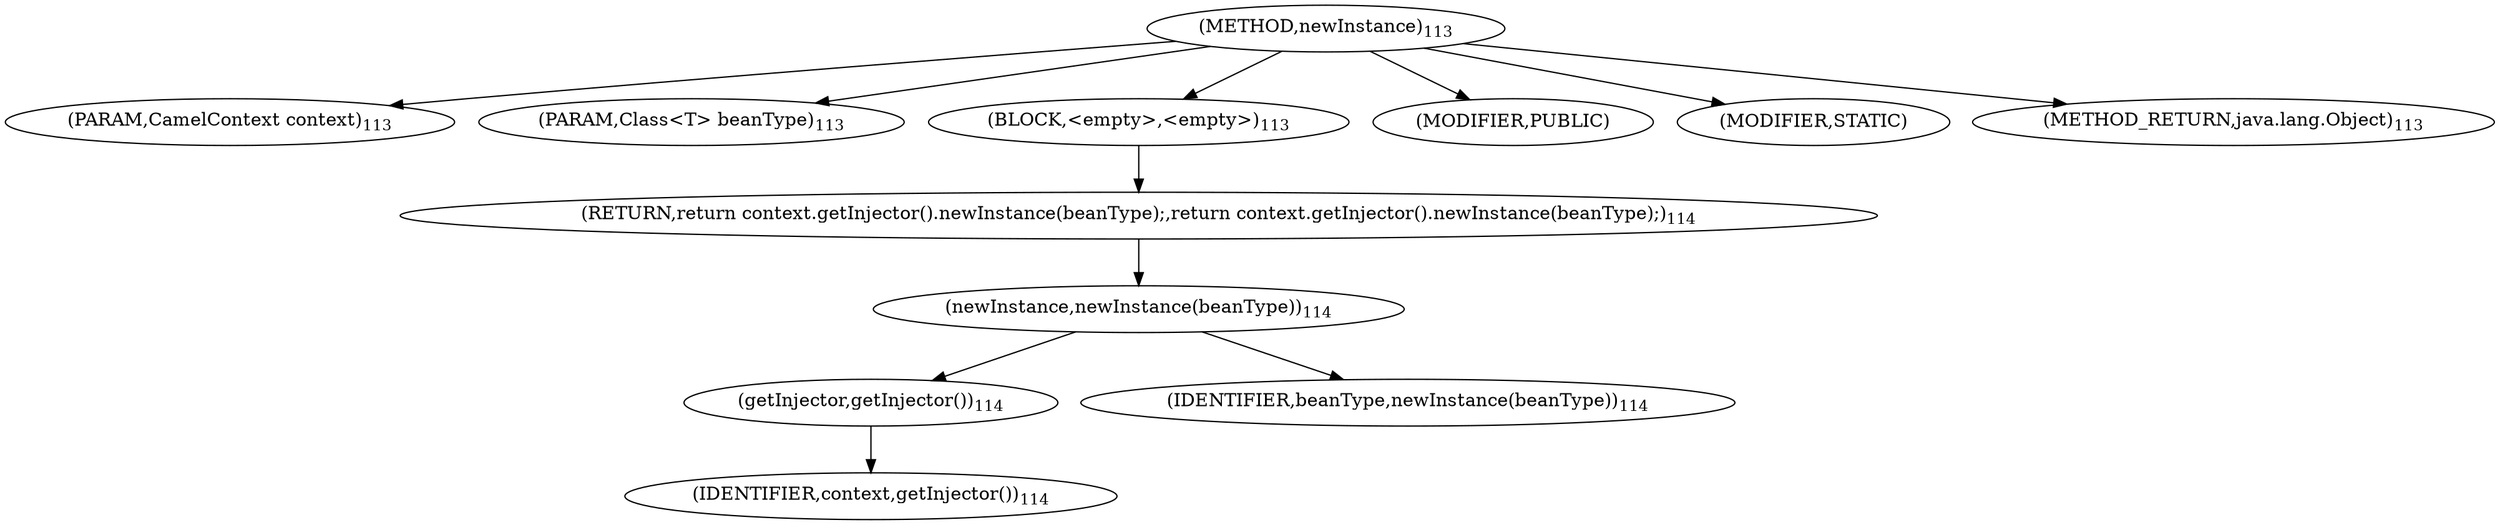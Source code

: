 digraph "newInstance" {  
"180" [label = <(METHOD,newInstance)<SUB>113</SUB>> ]
"181" [label = <(PARAM,CamelContext context)<SUB>113</SUB>> ]
"182" [label = <(PARAM,Class&lt;T&gt; beanType)<SUB>113</SUB>> ]
"183" [label = <(BLOCK,&lt;empty&gt;,&lt;empty&gt;)<SUB>113</SUB>> ]
"184" [label = <(RETURN,return context.getInjector().newInstance(beanType);,return context.getInjector().newInstance(beanType);)<SUB>114</SUB>> ]
"185" [label = <(newInstance,newInstance(beanType))<SUB>114</SUB>> ]
"186" [label = <(getInjector,getInjector())<SUB>114</SUB>> ]
"187" [label = <(IDENTIFIER,context,getInjector())<SUB>114</SUB>> ]
"188" [label = <(IDENTIFIER,beanType,newInstance(beanType))<SUB>114</SUB>> ]
"189" [label = <(MODIFIER,PUBLIC)> ]
"190" [label = <(MODIFIER,STATIC)> ]
"191" [label = <(METHOD_RETURN,java.lang.Object)<SUB>113</SUB>> ]
  "180" -> "181" 
  "180" -> "182" 
  "180" -> "183" 
  "180" -> "189" 
  "180" -> "190" 
  "180" -> "191" 
  "183" -> "184" 
  "184" -> "185" 
  "185" -> "186" 
  "185" -> "188" 
  "186" -> "187" 
}
